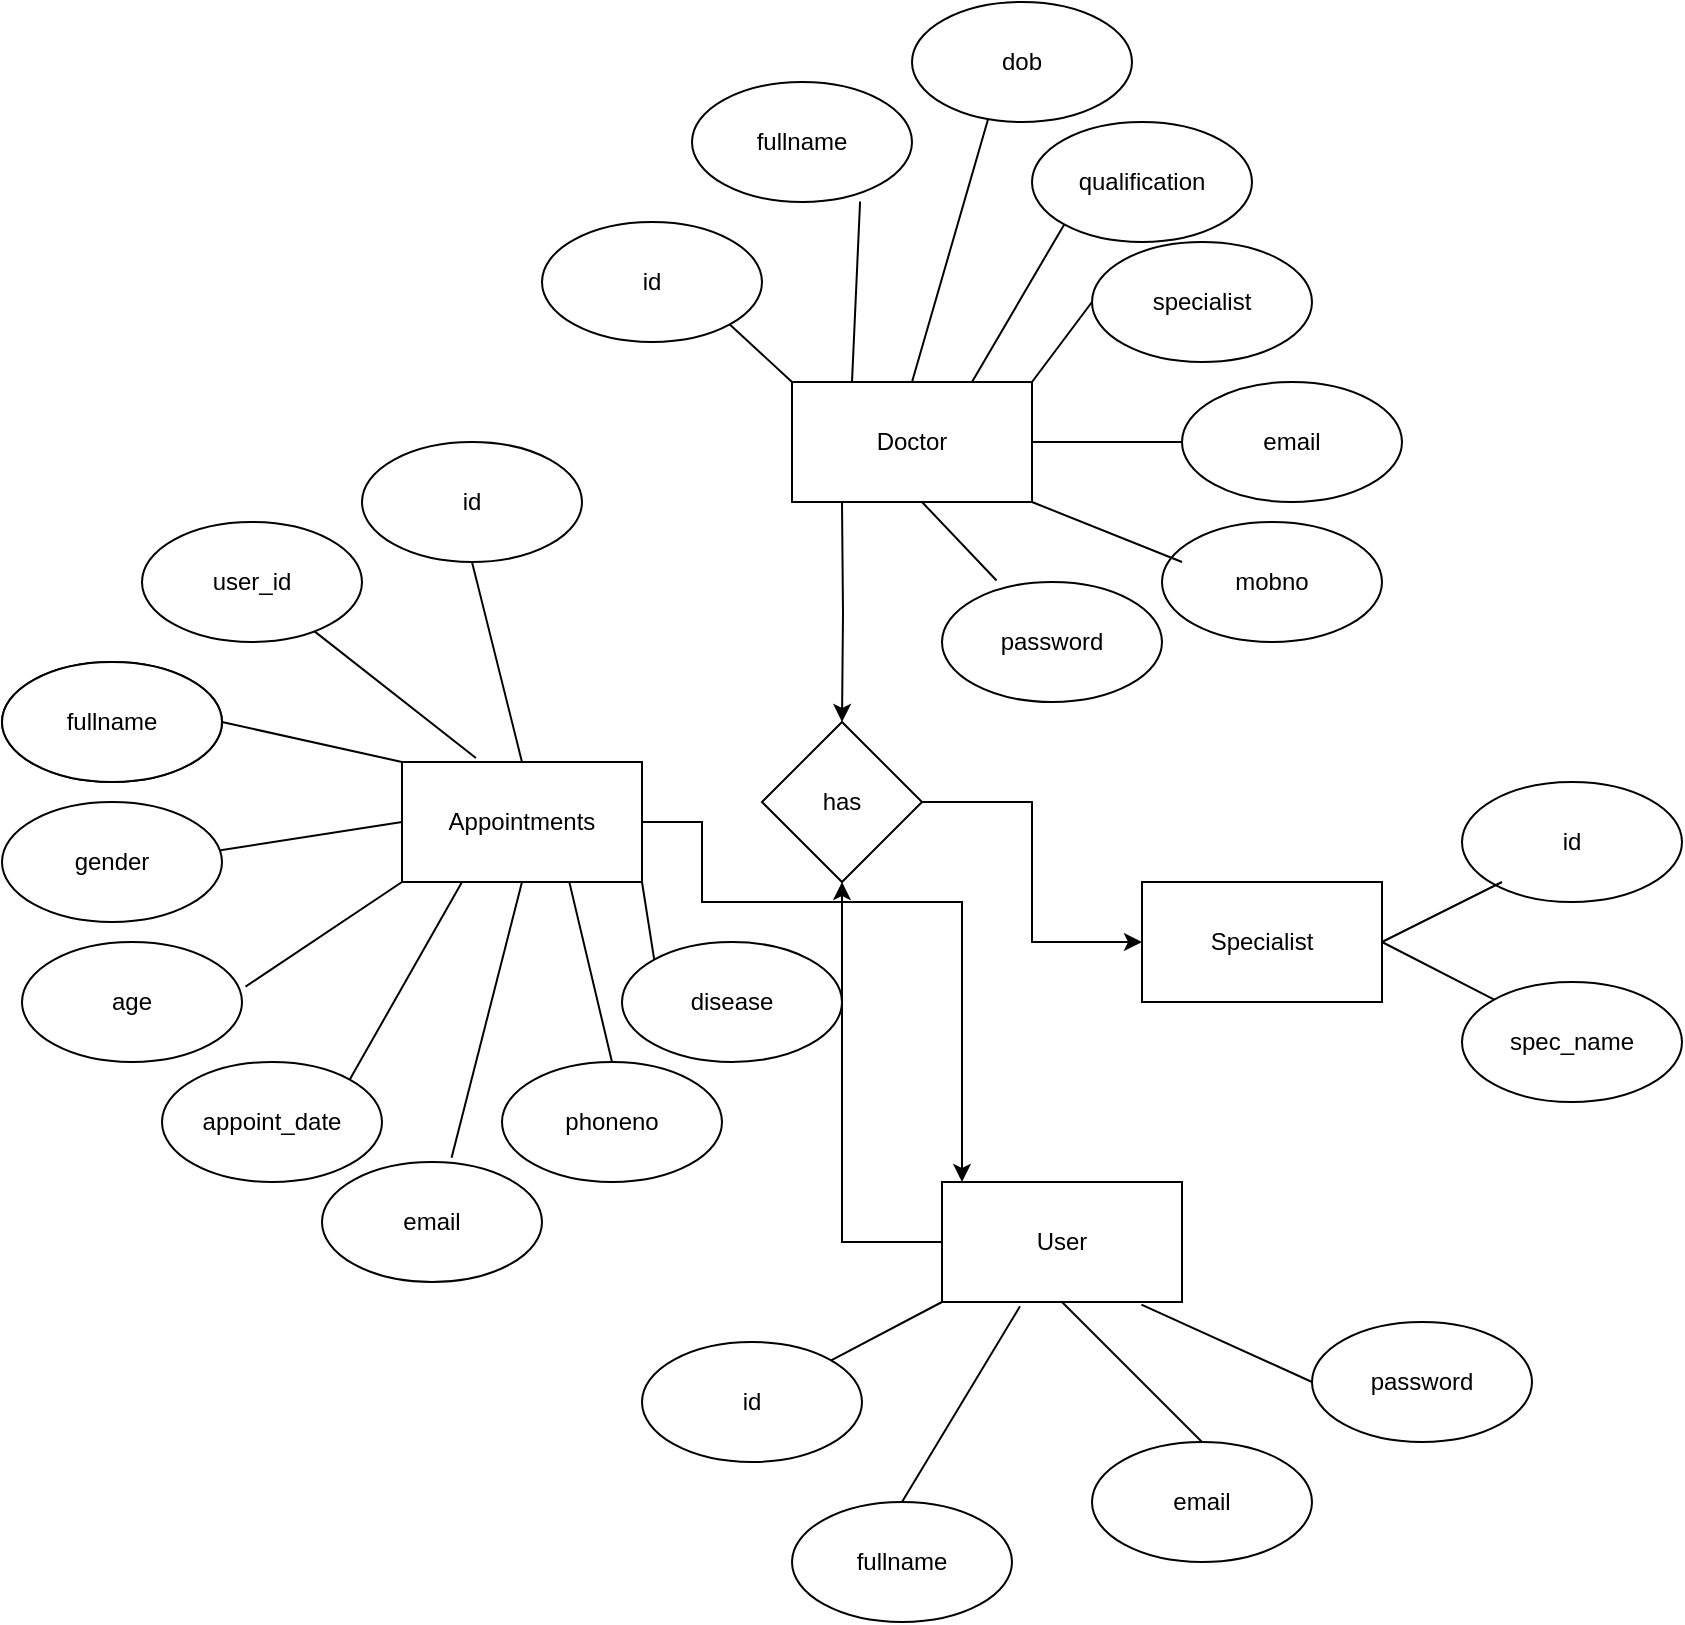 <mxfile version="20.8.16" type="device"><diagram name="Page-1" id="iuq3dXqHJ4ibGKPCGJLK"><mxGraphModel dx="2008" dy="1362" grid="1" gridSize="10" guides="1" tooltips="1" connect="1" arrows="1" fold="1" page="1" pageScale="1" pageWidth="850" pageHeight="1100" math="0" shadow="0"><root><mxCell id="0"/><mxCell id="1" parent="0"/><mxCell id="nV58XAQNwKss7sAEsSfK-46" style="edgeStyle=orthogonalEdgeStyle;rounded=0;orthogonalLoop=1;jettySize=auto;html=1;entryX=0.5;entryY=0;entryDx=0;entryDy=0;" edge="1" parent="1" target="nV58XAQNwKss7sAEsSfK-45"><mxGeometry relative="1" as="geometry"><mxPoint x="390" y="260" as="sourcePoint"/></mxGeometry></mxCell><mxCell id="nV58XAQNwKss7sAEsSfK-1" value="Doctor" style="rounded=0;whiteSpace=wrap;html=1;" vertex="1" parent="1"><mxGeometry x="365" y="200" width="120" height="60" as="geometry"/></mxCell><mxCell id="nV58XAQNwKss7sAEsSfK-3" value="Specialist" style="rounded=0;whiteSpace=wrap;html=1;" vertex="1" parent="1"><mxGeometry x="540" y="450" width="120" height="60" as="geometry"/></mxCell><mxCell id="nV58XAQNwKss7sAEsSfK-49" style="edgeStyle=orthogonalEdgeStyle;rounded=0;orthogonalLoop=1;jettySize=auto;html=1;" edge="1" parent="1" source="nV58XAQNwKss7sAEsSfK-4" target="nV58XAQNwKss7sAEsSfK-5"><mxGeometry relative="1" as="geometry"><Array as="points"><mxPoint x="320" y="420"/><mxPoint x="320" y="460"/><mxPoint x="450" y="460"/></Array></mxGeometry></mxCell><mxCell id="nV58XAQNwKss7sAEsSfK-4" value="Appointments" style="rounded=0;whiteSpace=wrap;html=1;" vertex="1" parent="1"><mxGeometry x="170" y="390" width="120" height="60" as="geometry"/></mxCell><mxCell id="nV58XAQNwKss7sAEsSfK-52" style="edgeStyle=orthogonalEdgeStyle;rounded=0;orthogonalLoop=1;jettySize=auto;html=1;" edge="1" parent="1" source="nV58XAQNwKss7sAEsSfK-5" target="nV58XAQNwKss7sAEsSfK-45"><mxGeometry relative="1" as="geometry"/></mxCell><mxCell id="nV58XAQNwKss7sAEsSfK-5" value="User" style="rounded=0;whiteSpace=wrap;html=1;" vertex="1" parent="1"><mxGeometry x="440" y="600" width="120" height="60" as="geometry"/></mxCell><mxCell id="nV58XAQNwKss7sAEsSfK-6" value="id" style="ellipse;whiteSpace=wrap;html=1;" vertex="1" parent="1"><mxGeometry x="150" y="230" width="110" height="60" as="geometry"/></mxCell><mxCell id="nV58XAQNwKss7sAEsSfK-7" value="user_id" style="ellipse;whiteSpace=wrap;html=1;" vertex="1" parent="1"><mxGeometry x="40" y="270" width="110" height="60" as="geometry"/></mxCell><mxCell id="nV58XAQNwKss7sAEsSfK-8" value="age" style="ellipse;whiteSpace=wrap;html=1;" vertex="1" parent="1"><mxGeometry x="-20" y="480" width="110" height="60" as="geometry"/></mxCell><mxCell id="nV58XAQNwKss7sAEsSfK-9" value="fullname" style="ellipse;whiteSpace=wrap;html=1;" vertex="1" parent="1"><mxGeometry x="-30" y="340" width="110" height="60" as="geometry"/></mxCell><mxCell id="nV58XAQNwKss7sAEsSfK-10" value="gender" style="ellipse;whiteSpace=wrap;html=1;" vertex="1" parent="1"><mxGeometry x="-30" y="410" width="110" height="60" as="geometry"/></mxCell><mxCell id="nV58XAQNwKss7sAEsSfK-11" value="appoint_date" style="ellipse;whiteSpace=wrap;html=1;" vertex="1" parent="1"><mxGeometry x="50" y="540" width="110" height="60" as="geometry"/></mxCell><mxCell id="nV58XAQNwKss7sAEsSfK-12" value="email" style="ellipse;whiteSpace=wrap;html=1;" vertex="1" parent="1"><mxGeometry x="130" y="590" width="110" height="60" as="geometry"/></mxCell><mxCell id="nV58XAQNwKss7sAEsSfK-13" value="phoneno" style="ellipse;whiteSpace=wrap;html=1;" vertex="1" parent="1"><mxGeometry x="220" y="540" width="110" height="60" as="geometry"/></mxCell><mxCell id="nV58XAQNwKss7sAEsSfK-14" value="disease" style="ellipse;whiteSpace=wrap;html=1;" vertex="1" parent="1"><mxGeometry x="280" y="480" width="110" height="60" as="geometry"/></mxCell><mxCell id="nV58XAQNwKss7sAEsSfK-16" value="" style="endArrow=none;html=1;rounded=0;entryX=0.5;entryY=1;entryDx=0;entryDy=0;exitX=0.5;exitY=0;exitDx=0;exitDy=0;" edge="1" parent="1" source="nV58XAQNwKss7sAEsSfK-4" target="nV58XAQNwKss7sAEsSfK-6"><mxGeometry width="50" height="50" relative="1" as="geometry"><mxPoint x="230" y="370" as="sourcePoint"/><mxPoint x="220" y="310" as="targetPoint"/></mxGeometry></mxCell><mxCell id="nV58XAQNwKss7sAEsSfK-17" value="" style="endArrow=none;html=1;rounded=0;exitX=0.308;exitY=-0.033;exitDx=0;exitDy=0;exitPerimeter=0;" edge="1" parent="1" source="nV58XAQNwKss7sAEsSfK-4" target="nV58XAQNwKss7sAEsSfK-7"><mxGeometry width="50" height="50" relative="1" as="geometry"><mxPoint x="250" y="380.0" as="sourcePoint"/><mxPoint x="230" y="320" as="targetPoint"/></mxGeometry></mxCell><mxCell id="nV58XAQNwKss7sAEsSfK-18" value="" style="endArrow=none;html=1;rounded=0;exitX=1;exitY=0.5;exitDx=0;exitDy=0;entryX=0;entryY=0;entryDx=0;entryDy=0;" edge="1" parent="1" source="nV58XAQNwKss7sAEsSfK-9" target="nV58XAQNwKss7sAEsSfK-4"><mxGeometry width="50" height="50" relative="1" as="geometry"><mxPoint x="260" y="390.0" as="sourcePoint"/><mxPoint x="240" y="330" as="targetPoint"/></mxGeometry></mxCell><mxCell id="nV58XAQNwKss7sAEsSfK-19" value="" style="endArrow=none;html=1;rounded=0;exitX=0.993;exitY=0.402;exitDx=0;exitDy=0;entryX=0;entryY=0.5;entryDx=0;entryDy=0;exitPerimeter=0;" edge="1" parent="1" source="nV58XAQNwKss7sAEsSfK-10" target="nV58XAQNwKss7sAEsSfK-4"><mxGeometry width="50" height="50" relative="1" as="geometry"><mxPoint x="90" y="380.0" as="sourcePoint"/><mxPoint x="190" y="380.0" as="targetPoint"/></mxGeometry></mxCell><mxCell id="nV58XAQNwKss7sAEsSfK-20" value="" style="endArrow=none;html=1;rounded=0;exitX=1.016;exitY=0.372;exitDx=0;exitDy=0;entryX=0;entryY=1;entryDx=0;entryDy=0;exitPerimeter=0;" edge="1" parent="1" source="nV58XAQNwKss7sAEsSfK-8" target="nV58XAQNwKss7sAEsSfK-4"><mxGeometry width="50" height="50" relative="1" as="geometry"><mxPoint x="100" y="390.0" as="sourcePoint"/><mxPoint x="200" y="390.0" as="targetPoint"/></mxGeometry></mxCell><mxCell id="nV58XAQNwKss7sAEsSfK-21" value="" style="endArrow=none;html=1;rounded=0;exitX=1;exitY=0;exitDx=0;exitDy=0;entryX=0.25;entryY=1;entryDx=0;entryDy=0;" edge="1" parent="1" source="nV58XAQNwKss7sAEsSfK-11" target="nV58XAQNwKss7sAEsSfK-4"><mxGeometry width="50" height="50" relative="1" as="geometry"><mxPoint x="110" y="400.0" as="sourcePoint"/><mxPoint x="210" y="400.0" as="targetPoint"/></mxGeometry></mxCell><mxCell id="nV58XAQNwKss7sAEsSfK-22" value="" style="endArrow=none;html=1;rounded=0;exitX=0.589;exitY=-0.036;exitDx=0;exitDy=0;entryX=0.5;entryY=1;entryDx=0;entryDy=0;exitPerimeter=0;" edge="1" parent="1" source="nV58XAQNwKss7sAEsSfK-12" target="nV58XAQNwKss7sAEsSfK-4"><mxGeometry width="50" height="50" relative="1" as="geometry"><mxPoint x="120" y="410.0" as="sourcePoint"/><mxPoint x="220" y="410.0" as="targetPoint"/></mxGeometry></mxCell><mxCell id="nV58XAQNwKss7sAEsSfK-23" value="" style="endArrow=none;html=1;rounded=0;exitX=0.5;exitY=0;exitDx=0;exitDy=0;entryX=0.697;entryY=0.999;entryDx=0;entryDy=0;entryPerimeter=0;" edge="1" parent="1" source="nV58XAQNwKss7sAEsSfK-13" target="nV58XAQNwKss7sAEsSfK-4"><mxGeometry width="50" height="50" relative="1" as="geometry"><mxPoint x="130" y="420.0" as="sourcePoint"/><mxPoint x="230" y="420.0" as="targetPoint"/></mxGeometry></mxCell><mxCell id="nV58XAQNwKss7sAEsSfK-24" value="" style="endArrow=none;html=1;rounded=0;exitX=0;exitY=0;exitDx=0;exitDy=0;entryX=1;entryY=1;entryDx=0;entryDy=0;" edge="1" parent="1" source="nV58XAQNwKss7sAEsSfK-14" target="nV58XAQNwKss7sAEsSfK-4"><mxGeometry width="50" height="50" relative="1" as="geometry"><mxPoint x="140" y="430.0" as="sourcePoint"/><mxPoint x="240" y="430.0" as="targetPoint"/></mxGeometry></mxCell><mxCell id="nV58XAQNwKss7sAEsSfK-25" value="fullname" style="ellipse;whiteSpace=wrap;html=1;" vertex="1" parent="1"><mxGeometry x="-30" y="340" width="110" height="60" as="geometry"/></mxCell><mxCell id="nV58XAQNwKss7sAEsSfK-26" value="fullname" style="ellipse;whiteSpace=wrap;html=1;" vertex="1" parent="1"><mxGeometry x="315" y="50" width="110" height="60" as="geometry"/></mxCell><mxCell id="nV58XAQNwKss7sAEsSfK-28" value="id" style="ellipse;whiteSpace=wrap;html=1;" vertex="1" parent="1"><mxGeometry x="240" y="120" width="110" height="60" as="geometry"/></mxCell><mxCell id="nV58XAQNwKss7sAEsSfK-29" value="dob" style="ellipse;whiteSpace=wrap;html=1;" vertex="1" parent="1"><mxGeometry x="425" y="10" width="110" height="60" as="geometry"/></mxCell><mxCell id="nV58XAQNwKss7sAEsSfK-30" value="qualification" style="ellipse;whiteSpace=wrap;html=1;" vertex="1" parent="1"><mxGeometry x="485" y="70" width="110" height="60" as="geometry"/></mxCell><mxCell id="nV58XAQNwKss7sAEsSfK-31" value="specialist" style="ellipse;whiteSpace=wrap;html=1;" vertex="1" parent="1"><mxGeometry x="515" y="130" width="110" height="60" as="geometry"/></mxCell><mxCell id="nV58XAQNwKss7sAEsSfK-32" value="email" style="ellipse;whiteSpace=wrap;html=1;" vertex="1" parent="1"><mxGeometry x="560" y="200" width="110" height="60" as="geometry"/></mxCell><mxCell id="nV58XAQNwKss7sAEsSfK-33" value="mobno" style="ellipse;whiteSpace=wrap;html=1;" vertex="1" parent="1"><mxGeometry x="550" y="270" width="110" height="60" as="geometry"/></mxCell><mxCell id="nV58XAQNwKss7sAEsSfK-34" value="password" style="ellipse;whiteSpace=wrap;html=1;" vertex="1" parent="1"><mxGeometry x="440" y="300" width="110" height="60" as="geometry"/></mxCell><mxCell id="nV58XAQNwKss7sAEsSfK-35" value="" style="endArrow=none;html=1;rounded=0;exitX=1;exitY=1;exitDx=0;exitDy=0;entryX=0;entryY=0;entryDx=0;entryDy=0;" edge="1" parent="1" source="nV58XAQNwKss7sAEsSfK-28" target="nV58XAQNwKss7sAEsSfK-1"><mxGeometry width="50" height="50" relative="1" as="geometry"><mxPoint x="370" y="190" as="sourcePoint"/><mxPoint x="420" y="140" as="targetPoint"/></mxGeometry></mxCell><mxCell id="nV58XAQNwKss7sAEsSfK-36" value="" style="endArrow=none;html=1;rounded=0;exitX=0.764;exitY=0.996;exitDx=0;exitDy=0;entryX=0.25;entryY=0;entryDx=0;entryDy=0;exitPerimeter=0;" edge="1" parent="1" source="nV58XAQNwKss7sAEsSfK-26" target="nV58XAQNwKss7sAEsSfK-1"><mxGeometry width="50" height="50" relative="1" as="geometry"><mxPoint x="344.141" y="181.076" as="sourcePoint"/><mxPoint x="375" y="210" as="targetPoint"/></mxGeometry></mxCell><mxCell id="nV58XAQNwKss7sAEsSfK-37" value="" style="endArrow=none;html=1;rounded=0;exitX=0.346;exitY=0.975;exitDx=0;exitDy=0;entryX=0.5;entryY=0;entryDx=0;entryDy=0;exitPerimeter=0;" edge="1" parent="1" source="nV58XAQNwKss7sAEsSfK-29" target="nV58XAQNwKss7sAEsSfK-1"><mxGeometry width="50" height="50" relative="1" as="geometry"><mxPoint x="354.141" y="191.076" as="sourcePoint"/><mxPoint x="385" y="220" as="targetPoint"/></mxGeometry></mxCell><mxCell id="nV58XAQNwKss7sAEsSfK-38" value="" style="endArrow=none;html=1;rounded=0;exitX=0;exitY=1;exitDx=0;exitDy=0;entryX=0.75;entryY=0;entryDx=0;entryDy=0;" edge="1" parent="1" source="nV58XAQNwKss7sAEsSfK-30" target="nV58XAQNwKss7sAEsSfK-1"><mxGeometry width="50" height="50" relative="1" as="geometry"><mxPoint x="364.141" y="201.076" as="sourcePoint"/><mxPoint x="395" y="230" as="targetPoint"/></mxGeometry></mxCell><mxCell id="nV58XAQNwKss7sAEsSfK-39" value="" style="endArrow=none;html=1;rounded=0;exitX=0;exitY=0.5;exitDx=0;exitDy=0;entryX=1;entryY=0;entryDx=0;entryDy=0;" edge="1" parent="1" source="nV58XAQNwKss7sAEsSfK-31" target="nV58XAQNwKss7sAEsSfK-1"><mxGeometry width="50" height="50" relative="1" as="geometry"><mxPoint x="374.141" y="211.076" as="sourcePoint"/><mxPoint x="405" y="240" as="targetPoint"/></mxGeometry></mxCell><mxCell id="nV58XAQNwKss7sAEsSfK-40" value="" style="endArrow=none;html=1;rounded=0;exitX=0;exitY=0.5;exitDx=0;exitDy=0;entryX=1;entryY=0.5;entryDx=0;entryDy=0;" edge="1" parent="1" source="nV58XAQNwKss7sAEsSfK-32" target="nV58XAQNwKss7sAEsSfK-1"><mxGeometry width="50" height="50" relative="1" as="geometry"><mxPoint x="384.141" y="221.076" as="sourcePoint"/><mxPoint x="415" y="250" as="targetPoint"/></mxGeometry></mxCell><mxCell id="nV58XAQNwKss7sAEsSfK-41" value="" style="endArrow=none;html=1;rounded=0;entryX=1;entryY=1;entryDx=0;entryDy=0;" edge="1" parent="1" target="nV58XAQNwKss7sAEsSfK-1"><mxGeometry width="50" height="50" relative="1" as="geometry"><mxPoint x="560" y="290" as="sourcePoint"/><mxPoint x="425" y="260" as="targetPoint"/></mxGeometry></mxCell><mxCell id="nV58XAQNwKss7sAEsSfK-42" value="" style="endArrow=none;html=1;rounded=0;entryX=0.248;entryY=-0.013;entryDx=0;entryDy=0;entryPerimeter=0;" edge="1" parent="1" target="nV58XAQNwKss7sAEsSfK-34"><mxGeometry width="50" height="50" relative="1" as="geometry"><mxPoint x="430" y="260" as="sourcePoint"/><mxPoint x="435" y="270" as="targetPoint"/></mxGeometry></mxCell><mxCell id="nV58XAQNwKss7sAEsSfK-43" value="id" style="ellipse;whiteSpace=wrap;html=1;" vertex="1" parent="1"><mxGeometry x="700" y="400" width="110" height="60" as="geometry"/></mxCell><mxCell id="nV58XAQNwKss7sAEsSfK-44" value="spec_name" style="ellipse;whiteSpace=wrap;html=1;" vertex="1" parent="1"><mxGeometry x="700" y="500" width="110" height="60" as="geometry"/></mxCell><mxCell id="nV58XAQNwKss7sAEsSfK-47" style="edgeStyle=orthogonalEdgeStyle;rounded=0;orthogonalLoop=1;jettySize=auto;html=1;entryX=0;entryY=0.5;entryDx=0;entryDy=0;" edge="1" parent="1" source="nV58XAQNwKss7sAEsSfK-45" target="nV58XAQNwKss7sAEsSfK-3"><mxGeometry relative="1" as="geometry"/></mxCell><mxCell id="nV58XAQNwKss7sAEsSfK-45" value="has" style="rhombus;whiteSpace=wrap;html=1;" vertex="1" parent="1"><mxGeometry x="350" y="370" width="80" height="80" as="geometry"/></mxCell><mxCell id="nV58XAQNwKss7sAEsSfK-50" value="" style="endArrow=none;html=1;rounded=0;exitX=1;exitY=0.5;exitDx=0;exitDy=0;" edge="1" parent="1" source="nV58XAQNwKss7sAEsSfK-3"><mxGeometry width="50" height="50" relative="1" as="geometry"><mxPoint x="670" y="500" as="sourcePoint"/><mxPoint x="720" y="450" as="targetPoint"/></mxGeometry></mxCell><mxCell id="nV58XAQNwKss7sAEsSfK-51" value="" style="endArrow=none;html=1;rounded=0;entryX=0;entryY=0;entryDx=0;entryDy=0;" edge="1" parent="1" target="nV58XAQNwKss7sAEsSfK-44"><mxGeometry width="50" height="50" relative="1" as="geometry"><mxPoint x="660" y="480" as="sourcePoint"/><mxPoint x="730" y="460" as="targetPoint"/></mxGeometry></mxCell><mxCell id="nV58XAQNwKss7sAEsSfK-53" value="password" style="ellipse;whiteSpace=wrap;html=1;" vertex="1" parent="1"><mxGeometry x="625" y="670" width="110" height="60" as="geometry"/></mxCell><mxCell id="nV58XAQNwKss7sAEsSfK-54" value="email" style="ellipse;whiteSpace=wrap;html=1;" vertex="1" parent="1"><mxGeometry x="515" y="730" width="110" height="60" as="geometry"/></mxCell><mxCell id="nV58XAQNwKss7sAEsSfK-55" value="id" style="ellipse;whiteSpace=wrap;html=1;" vertex="1" parent="1"><mxGeometry x="290" y="680" width="110" height="60" as="geometry"/></mxCell><mxCell id="nV58XAQNwKss7sAEsSfK-56" value="fullname" style="ellipse;whiteSpace=wrap;html=1;" vertex="1" parent="1"><mxGeometry x="365" y="760" width="110" height="60" as="geometry"/></mxCell><mxCell id="nV58XAQNwKss7sAEsSfK-57" value="" style="endArrow=none;html=1;rounded=0;entryX=0.325;entryY=1.036;entryDx=0;entryDy=0;entryPerimeter=0;exitX=0.5;exitY=0;exitDx=0;exitDy=0;" edge="1" parent="1" source="nV58XAQNwKss7sAEsSfK-56" target="nV58XAQNwKss7sAEsSfK-5"><mxGeometry width="50" height="50" relative="1" as="geometry"><mxPoint x="450" y="740" as="sourcePoint"/><mxPoint x="500" y="690" as="targetPoint"/></mxGeometry></mxCell><mxCell id="nV58XAQNwKss7sAEsSfK-58" value="" style="endArrow=none;html=1;rounded=0;entryX=0.5;entryY=1;entryDx=0;entryDy=0;exitX=0.5;exitY=0;exitDx=0;exitDy=0;" edge="1" parent="1" source="nV58XAQNwKss7sAEsSfK-54" target="nV58XAQNwKss7sAEsSfK-5"><mxGeometry width="50" height="50" relative="1" as="geometry"><mxPoint x="430" y="770" as="sourcePoint"/><mxPoint x="489" y="672.16" as="targetPoint"/></mxGeometry></mxCell><mxCell id="nV58XAQNwKss7sAEsSfK-59" value="" style="endArrow=none;html=1;rounded=0;entryX=0;entryY=0.5;entryDx=0;entryDy=0;exitX=0.831;exitY=1.022;exitDx=0;exitDy=0;exitPerimeter=0;" edge="1" parent="1" source="nV58XAQNwKss7sAEsSfK-5" target="nV58XAQNwKss7sAEsSfK-53"><mxGeometry width="50" height="50" relative="1" as="geometry"><mxPoint x="440" y="780" as="sourcePoint"/><mxPoint x="499" y="682.16" as="targetPoint"/></mxGeometry></mxCell><mxCell id="nV58XAQNwKss7sAEsSfK-60" value="" style="endArrow=none;html=1;rounded=0;entryX=0;entryY=1;entryDx=0;entryDy=0;" edge="1" parent="1" source="nV58XAQNwKss7sAEsSfK-55" target="nV58XAQNwKss7sAEsSfK-5"><mxGeometry width="50" height="50" relative="1" as="geometry"><mxPoint x="450" y="790" as="sourcePoint"/><mxPoint x="509" y="692.16" as="targetPoint"/></mxGeometry></mxCell></root></mxGraphModel></diagram></mxfile>